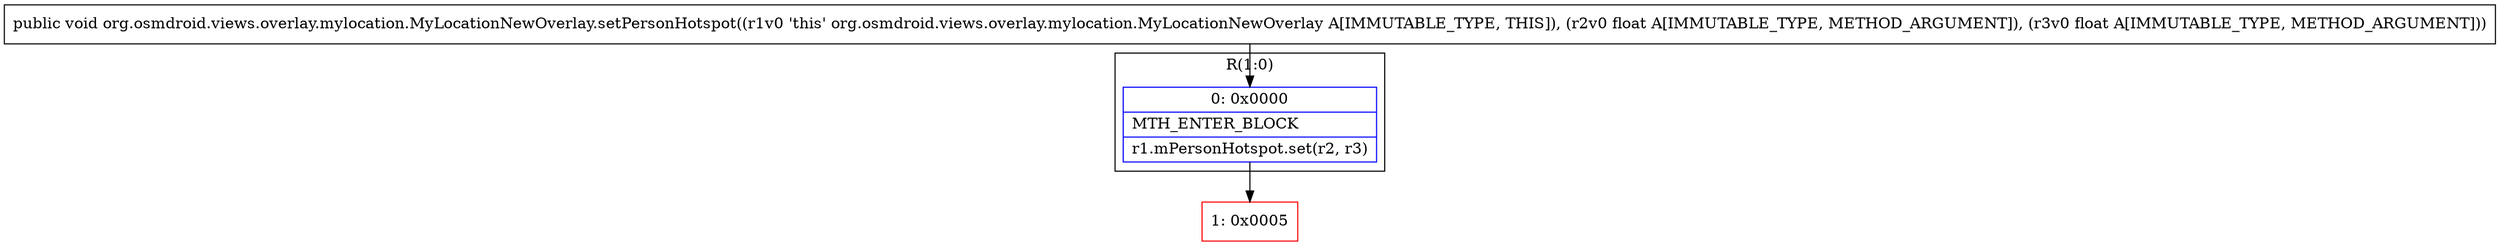 digraph "CFG fororg.osmdroid.views.overlay.mylocation.MyLocationNewOverlay.setPersonHotspot(FF)V" {
subgraph cluster_Region_1068118477 {
label = "R(1:0)";
node [shape=record,color=blue];
Node_0 [shape=record,label="{0\:\ 0x0000|MTH_ENTER_BLOCK\l|r1.mPersonHotspot.set(r2, r3)\l}"];
}
Node_1 [shape=record,color=red,label="{1\:\ 0x0005}"];
MethodNode[shape=record,label="{public void org.osmdroid.views.overlay.mylocation.MyLocationNewOverlay.setPersonHotspot((r1v0 'this' org.osmdroid.views.overlay.mylocation.MyLocationNewOverlay A[IMMUTABLE_TYPE, THIS]), (r2v0 float A[IMMUTABLE_TYPE, METHOD_ARGUMENT]), (r3v0 float A[IMMUTABLE_TYPE, METHOD_ARGUMENT])) }"];
MethodNode -> Node_0;
Node_0 -> Node_1;
}

